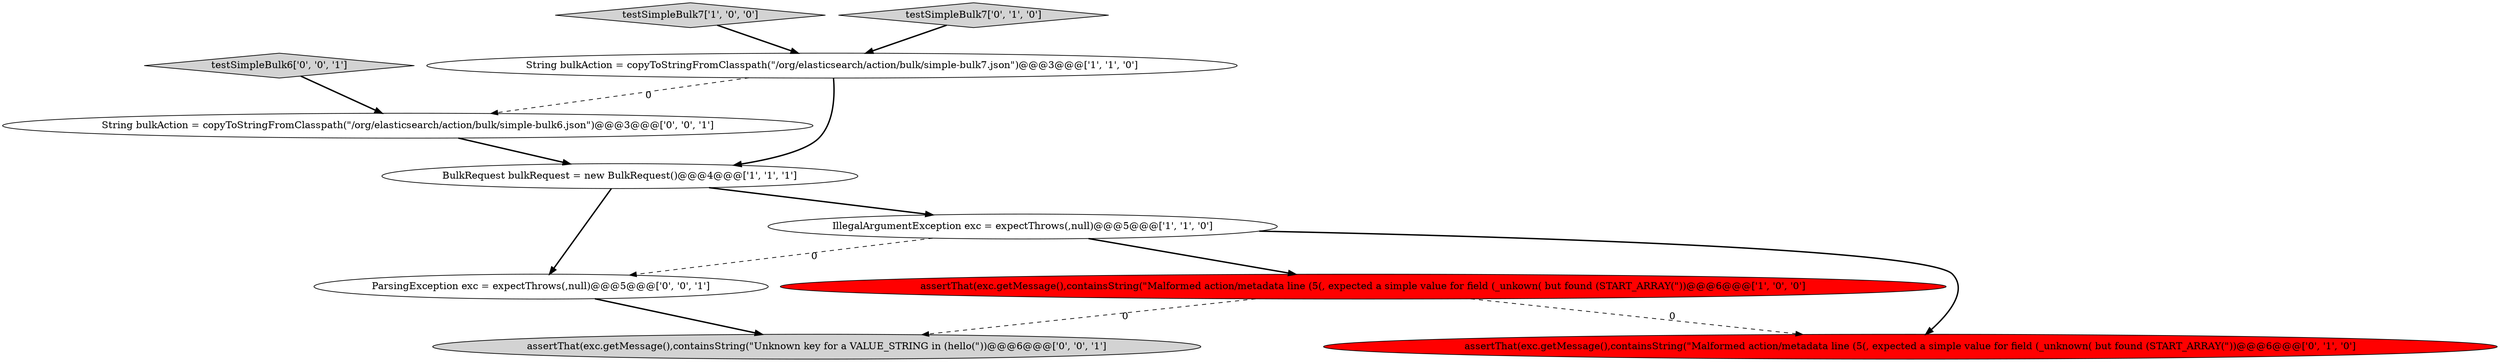digraph {
8 [style = filled, label = "ParsingException exc = expectThrows(,null)@@@5@@@['0', '0', '1']", fillcolor = white, shape = ellipse image = "AAA0AAABBB3BBB"];
4 [style = filled, label = "String bulkAction = copyToStringFromClasspath(\"/org/elasticsearch/action/bulk/simple-bulk7.json\")@@@3@@@['1', '1', '0']", fillcolor = white, shape = ellipse image = "AAA0AAABBB1BBB"];
1 [style = filled, label = "testSimpleBulk7['1', '0', '0']", fillcolor = lightgray, shape = diamond image = "AAA0AAABBB1BBB"];
6 [style = filled, label = "assertThat(exc.getMessage(),containsString(\"Malformed action/metadata line (5(, expected a simple value for field (_unknown( but found (START_ARRAY(\"))@@@6@@@['0', '1', '0']", fillcolor = red, shape = ellipse image = "AAA1AAABBB2BBB"];
2 [style = filled, label = "BulkRequest bulkRequest = new BulkRequest()@@@4@@@['1', '1', '1']", fillcolor = white, shape = ellipse image = "AAA0AAABBB1BBB"];
3 [style = filled, label = "assertThat(exc.getMessage(),containsString(\"Malformed action/metadata line (5(, expected a simple value for field (_unkown( but found (START_ARRAY(\"))@@@6@@@['1', '0', '0']", fillcolor = red, shape = ellipse image = "AAA1AAABBB1BBB"];
9 [style = filled, label = "assertThat(exc.getMessage(),containsString(\"Unknown key for a VALUE_STRING in (hello(\"))@@@6@@@['0', '0', '1']", fillcolor = lightgray, shape = ellipse image = "AAA0AAABBB3BBB"];
7 [style = filled, label = "String bulkAction = copyToStringFromClasspath(\"/org/elasticsearch/action/bulk/simple-bulk6.json\")@@@3@@@['0', '0', '1']", fillcolor = white, shape = ellipse image = "AAA0AAABBB3BBB"];
0 [style = filled, label = "IllegalArgumentException exc = expectThrows(,null)@@@5@@@['1', '1', '0']", fillcolor = white, shape = ellipse image = "AAA0AAABBB1BBB"];
5 [style = filled, label = "testSimpleBulk7['0', '1', '0']", fillcolor = lightgray, shape = diamond image = "AAA0AAABBB2BBB"];
10 [style = filled, label = "testSimpleBulk6['0', '0', '1']", fillcolor = lightgray, shape = diamond image = "AAA0AAABBB3BBB"];
0->3 [style = bold, label=""];
0->8 [style = dashed, label="0"];
1->4 [style = bold, label=""];
2->0 [style = bold, label=""];
3->6 [style = dashed, label="0"];
4->2 [style = bold, label=""];
3->9 [style = dashed, label="0"];
0->6 [style = bold, label=""];
7->2 [style = bold, label=""];
10->7 [style = bold, label=""];
4->7 [style = dashed, label="0"];
5->4 [style = bold, label=""];
2->8 [style = bold, label=""];
8->9 [style = bold, label=""];
}
